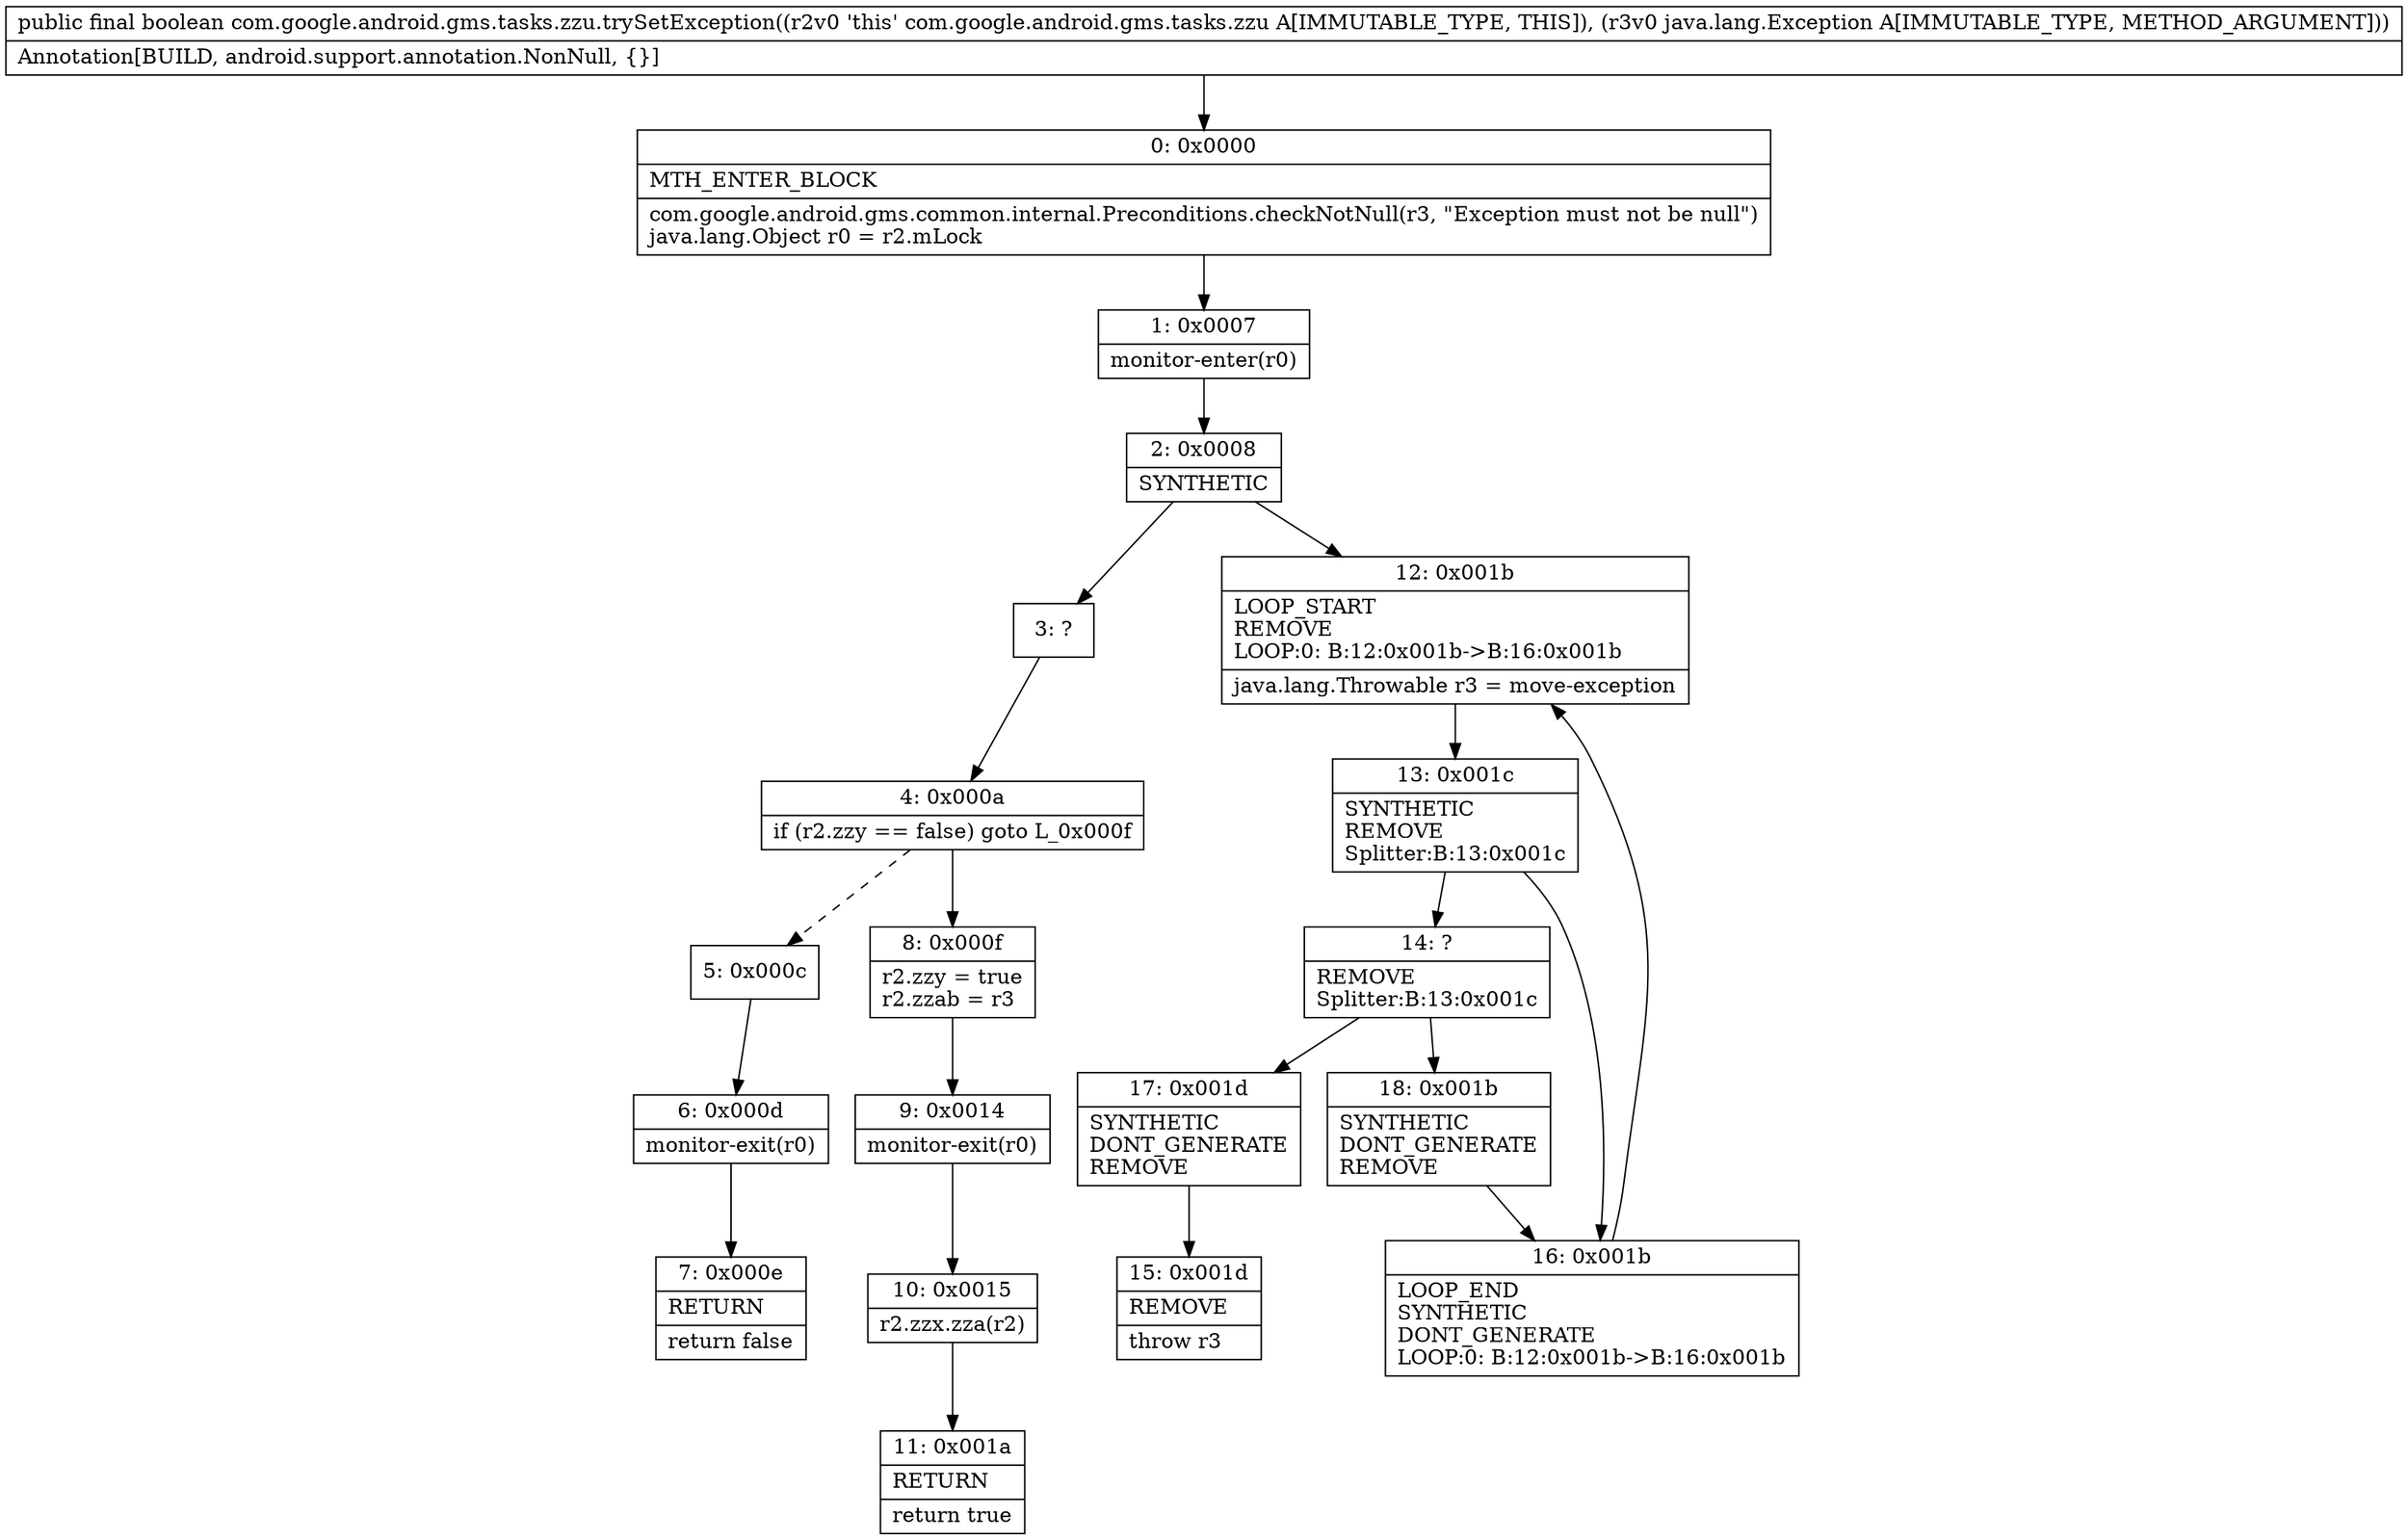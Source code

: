 digraph "CFG forcom.google.android.gms.tasks.zzu.trySetException(Ljava\/lang\/Exception;)Z" {
Node_0 [shape=record,label="{0\:\ 0x0000|MTH_ENTER_BLOCK\l|com.google.android.gms.common.internal.Preconditions.checkNotNull(r3, \"Exception must not be null\")\ljava.lang.Object r0 = r2.mLock\l}"];
Node_1 [shape=record,label="{1\:\ 0x0007|monitor\-enter(r0)\l}"];
Node_2 [shape=record,label="{2\:\ 0x0008|SYNTHETIC\l}"];
Node_3 [shape=record,label="{3\:\ ?}"];
Node_4 [shape=record,label="{4\:\ 0x000a|if (r2.zzy == false) goto L_0x000f\l}"];
Node_5 [shape=record,label="{5\:\ 0x000c}"];
Node_6 [shape=record,label="{6\:\ 0x000d|monitor\-exit(r0)\l}"];
Node_7 [shape=record,label="{7\:\ 0x000e|RETURN\l|return false\l}"];
Node_8 [shape=record,label="{8\:\ 0x000f|r2.zzy = true\lr2.zzab = r3\l}"];
Node_9 [shape=record,label="{9\:\ 0x0014|monitor\-exit(r0)\l}"];
Node_10 [shape=record,label="{10\:\ 0x0015|r2.zzx.zza(r2)\l}"];
Node_11 [shape=record,label="{11\:\ 0x001a|RETURN\l|return true\l}"];
Node_12 [shape=record,label="{12\:\ 0x001b|LOOP_START\lREMOVE\lLOOP:0: B:12:0x001b\-\>B:16:0x001b\l|java.lang.Throwable r3 = move\-exception\l}"];
Node_13 [shape=record,label="{13\:\ 0x001c|SYNTHETIC\lREMOVE\lSplitter:B:13:0x001c\l}"];
Node_14 [shape=record,label="{14\:\ ?|REMOVE\lSplitter:B:13:0x001c\l}"];
Node_15 [shape=record,label="{15\:\ 0x001d|REMOVE\l|throw r3\l}"];
Node_16 [shape=record,label="{16\:\ 0x001b|LOOP_END\lSYNTHETIC\lDONT_GENERATE\lLOOP:0: B:12:0x001b\-\>B:16:0x001b\l}"];
Node_17 [shape=record,label="{17\:\ 0x001d|SYNTHETIC\lDONT_GENERATE\lREMOVE\l}"];
Node_18 [shape=record,label="{18\:\ 0x001b|SYNTHETIC\lDONT_GENERATE\lREMOVE\l}"];
MethodNode[shape=record,label="{public final boolean com.google.android.gms.tasks.zzu.trySetException((r2v0 'this' com.google.android.gms.tasks.zzu A[IMMUTABLE_TYPE, THIS]), (r3v0 java.lang.Exception A[IMMUTABLE_TYPE, METHOD_ARGUMENT]))  | Annotation[BUILD, android.support.annotation.NonNull, \{\}]\l}"];
MethodNode -> Node_0;
Node_0 -> Node_1;
Node_1 -> Node_2;
Node_2 -> Node_3;
Node_2 -> Node_12;
Node_3 -> Node_4;
Node_4 -> Node_5[style=dashed];
Node_4 -> Node_8;
Node_5 -> Node_6;
Node_6 -> Node_7;
Node_8 -> Node_9;
Node_9 -> Node_10;
Node_10 -> Node_11;
Node_12 -> Node_13;
Node_13 -> Node_14;
Node_13 -> Node_16;
Node_14 -> Node_17;
Node_14 -> Node_18;
Node_16 -> Node_12;
Node_17 -> Node_15;
Node_18 -> Node_16;
}

